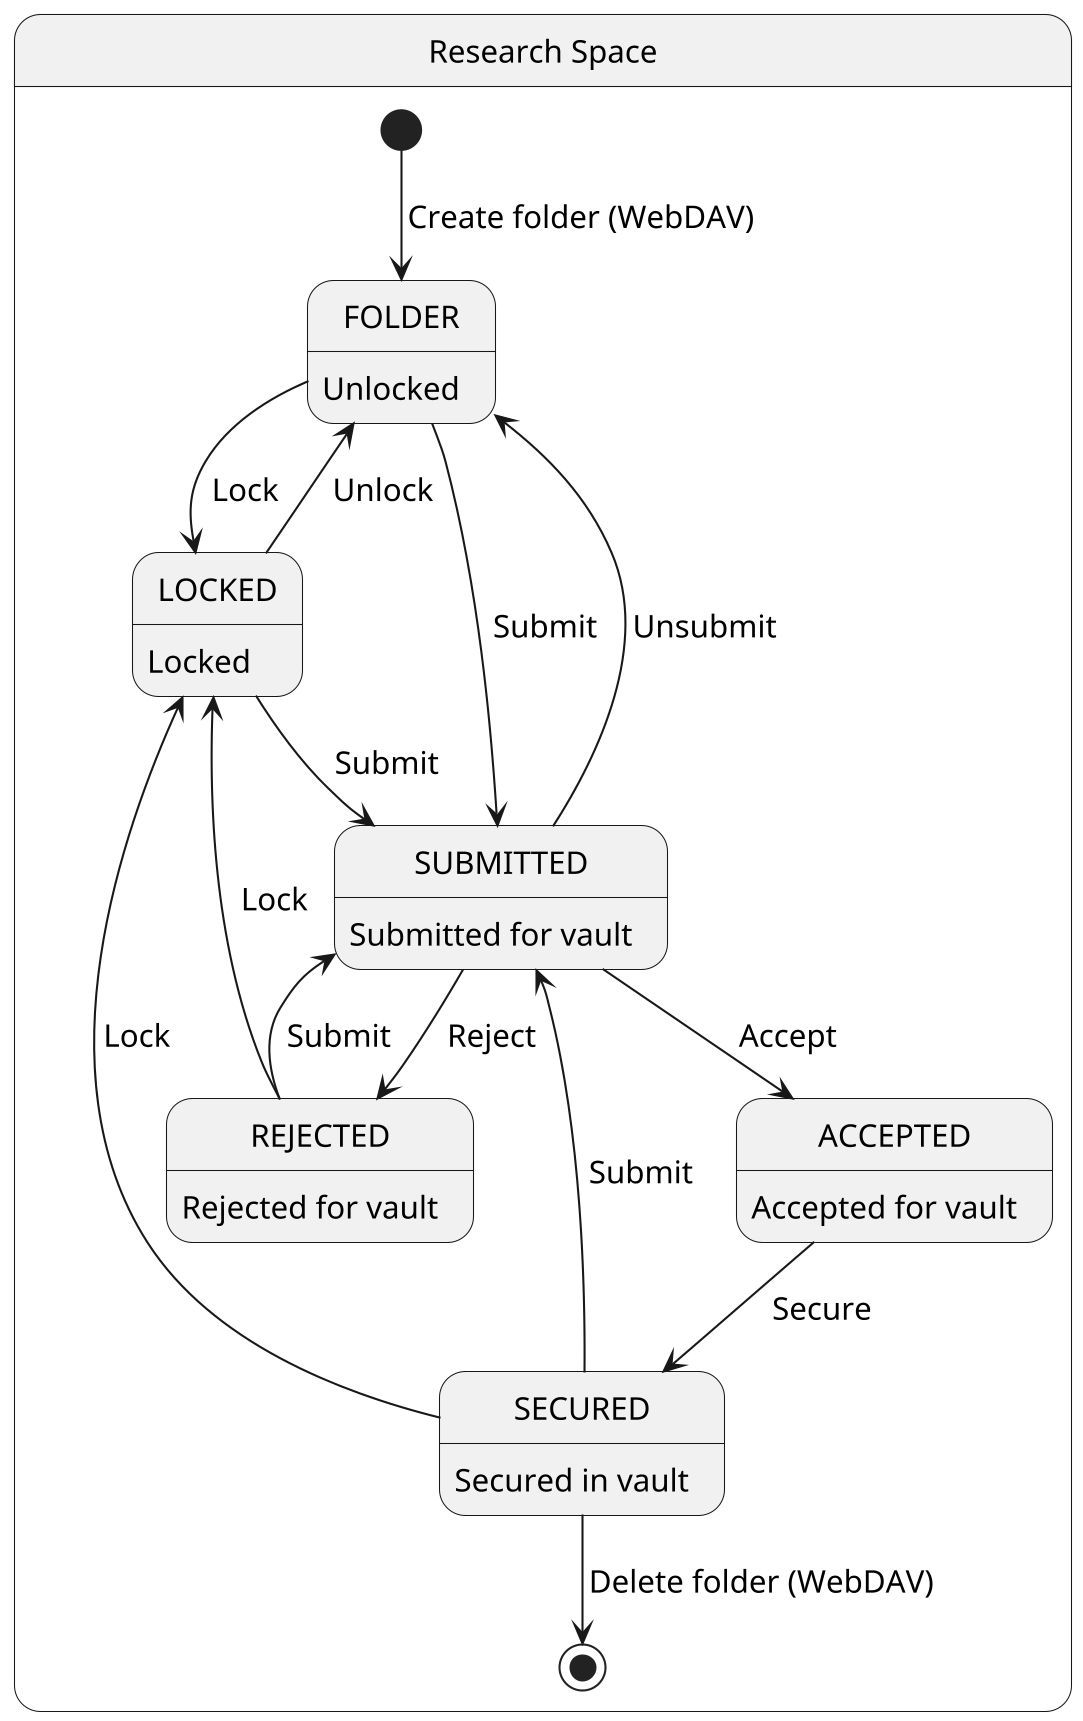 @startuml

skinparam defaultFontName CMU Serif
skinparam defaultFontSize 15
skinparam padding 2
skinparam shadowing false
skinparam dpi 200

state ResearchSpace as "Research Space" {
  FOLDER : Unlocked
  LOCKED : Locked
  SUBMITTED : Submitted for vault
  ACCEPTED : Accepted for vault
  REJECTED : Rejected for vault
  SECURED : Secured in vault

  [*] --> FOLDER : Create folder (WebDAV)
  FOLDER --> LOCKED : Lock
  FOLDER --> SUBMITTED : Submit
  LOCKED --> FOLDER : Unlock
  LOCKED --> SUBMITTED : Submit
  SUBMITTED --> FOLDER : Unsubmit
  SUBMITTED --> ACCEPTED : Accept
  SUBMITTED --> REJECTED : Reject
  REJECTED --> LOCKED : Lock
  REJECTED --> SUBMITTED : Submit
  ACCEPTED --> SECURED : Secure
  SECURED --> LOCKED : Lock
  SECURED --> SUBMITTED : Submit
  SECURED --> [*] : Delete folder (WebDAV)
}

@enduml
